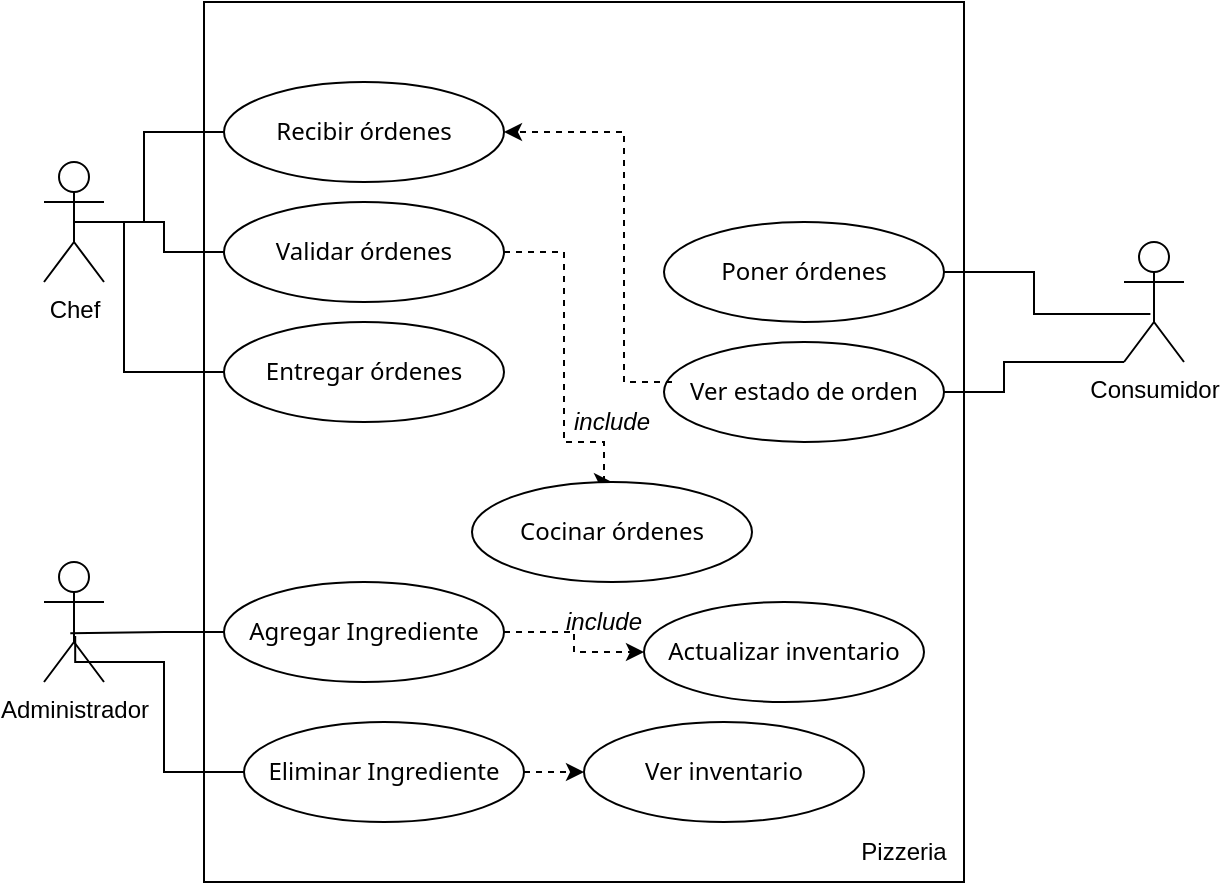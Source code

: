 <mxfile version="28.1.0">
  <diagram name="Página-1" id="AgpNqbNMFJqH-Jol_Hba">
    <mxGraphModel dx="1042" dy="562" grid="1" gridSize="10" guides="1" tooltips="1" connect="1" arrows="1" fold="1" page="1" pageScale="1" pageWidth="827" pageHeight="1169" math="0" shadow="0">
      <root>
        <mxCell id="0" />
        <mxCell id="1" parent="0" />
        <mxCell id="HexusVjZV8E5QIdGBvdf-1" value="Administrador" style="shape=umlActor;verticalLabelPosition=bottom;verticalAlign=top;html=1;" parent="1" vertex="1">
          <mxGeometry x="160" y="320" width="30" height="60" as="geometry" />
        </mxCell>
        <mxCell id="HexusVjZV8E5QIdGBvdf-2" value="Consumidor" style="shape=umlActor;verticalLabelPosition=bottom;verticalAlign=top;html=1;" parent="1" vertex="1">
          <mxGeometry x="700" y="160" width="30" height="60" as="geometry" />
        </mxCell>
        <mxCell id="HexusVjZV8E5QIdGBvdf-3" value="Chef" style="shape=umlActor;verticalLabelPosition=bottom;verticalAlign=top;html=1;" parent="1" vertex="1">
          <mxGeometry x="160" y="120" width="30" height="60" as="geometry" />
        </mxCell>
        <mxCell id="HexusVjZV8E5QIdGBvdf-5" value="" style="rounded=0;whiteSpace=wrap;html=1;" parent="1" vertex="1">
          <mxGeometry x="240" y="40" width="380" height="440" as="geometry" />
        </mxCell>
        <mxCell id="HexusVjZV8E5QIdGBvdf-9" value="&lt;span style=&quot;font-family: Aptos, &amp;quot;Segoe UI&amp;quot;, &amp;quot;Helvetica Neue&amp;quot;, sans-serif; text-align: left; white-space-collapse: preserve;&quot;&gt;&lt;font&gt;Recibir órdenes&lt;/font&gt;&lt;/span&gt;" style="ellipse;whiteSpace=wrap;html=1;" parent="1" vertex="1">
          <mxGeometry x="250" y="80" width="140" height="50" as="geometry" />
        </mxCell>
        <mxCell id="HexusVjZV8E5QIdGBvdf-31" style="edgeStyle=orthogonalEdgeStyle;rounded=0;orthogonalLoop=1;jettySize=auto;html=1;exitX=1;exitY=0.5;exitDx=0;exitDy=0;dashed=1;entryX=0.5;entryY=0;entryDx=0;entryDy=0;" parent="1" source="HexusVjZV8E5QIdGBvdf-10" target="Cc14lKlPuZkzVgT7gLPL-1" edge="1">
          <mxGeometry relative="1" as="geometry">
            <mxPoint x="530" y="310" as="targetPoint" />
            <Array as="points">
              <mxPoint x="420" y="165" />
              <mxPoint x="420" y="260" />
              <mxPoint x="440" y="260" />
              <mxPoint x="440" y="280" />
            </Array>
          </mxGeometry>
        </mxCell>
        <mxCell id="HexusVjZV8E5QIdGBvdf-10" value="&lt;span style=&quot;font-family: Aptos, &amp;quot;Segoe UI&amp;quot;, &amp;quot;Helvetica Neue&amp;quot;, sans-serif; text-align: left; white-space-collapse: preserve;&quot;&gt;&lt;font&gt;Validar órdenes&lt;/font&gt;&lt;/span&gt;" style="ellipse;whiteSpace=wrap;html=1;" parent="1" vertex="1">
          <mxGeometry x="250" y="140" width="140" height="50" as="geometry" />
        </mxCell>
        <mxCell id="HexusVjZV8E5QIdGBvdf-11" value="&lt;span style=&quot;font-family: Aptos, &amp;quot;Segoe UI&amp;quot;, &amp;quot;Helvetica Neue&amp;quot;, sans-serif; text-align: left; white-space-collapse: preserve;&quot;&gt;&lt;font&gt;Entregar órdenes&lt;/font&gt;&lt;/span&gt;" style="ellipse;whiteSpace=wrap;html=1;" parent="1" vertex="1">
          <mxGeometry x="250" y="200" width="140" height="50" as="geometry" />
        </mxCell>
        <mxCell id="HexusVjZV8E5QIdGBvdf-33" style="edgeStyle=orthogonalEdgeStyle;rounded=0;orthogonalLoop=1;jettySize=auto;html=1;exitX=1;exitY=0.5;exitDx=0;exitDy=0;entryX=0;entryY=0.5;entryDx=0;entryDy=0;dashed=1;" parent="1" source="HexusVjZV8E5QIdGBvdf-12" target="HexusVjZV8E5QIdGBvdf-26" edge="1">
          <mxGeometry relative="1" as="geometry" />
        </mxCell>
        <mxCell id="HexusVjZV8E5QIdGBvdf-12" value="&lt;div style=&quot;text-align: left;&quot;&gt;&lt;font face=&quot;Aptos, Segoe UI, Helvetica Neue, sans-serif&quot;&gt;&lt;span style=&quot;white-space-collapse: preserve;&quot;&gt;Agregar Ingrediente&lt;/span&gt;&lt;/font&gt;&lt;/div&gt;" style="ellipse;whiteSpace=wrap;html=1;" parent="1" vertex="1">
          <mxGeometry x="250" y="330" width="140" height="50" as="geometry" />
        </mxCell>
        <mxCell id="HexusVjZV8E5QIdGBvdf-13" value="&lt;span style=&quot;font-family: Aptos, &amp;quot;Segoe UI&amp;quot;, &amp;quot;Helvetica Neue&amp;quot;, sans-serif; text-align: left; white-space-collapse: preserve;&quot;&gt;&lt;font&gt;Poner órdenes&lt;/font&gt;&lt;/span&gt;" style="ellipse;whiteSpace=wrap;html=1;" parent="1" vertex="1">
          <mxGeometry x="470" y="150" width="140" height="50" as="geometry" />
        </mxCell>
        <mxCell id="HexusVjZV8E5QIdGBvdf-17" style="edgeStyle=orthogonalEdgeStyle;rounded=0;orthogonalLoop=1;jettySize=auto;html=1;exitX=0;exitY=0.5;exitDx=0;exitDy=0;entryX=0.5;entryY=0.5;entryDx=0;entryDy=0;entryPerimeter=0;endArrow=none;endFill=0;" parent="1" source="HexusVjZV8E5QIdGBvdf-9" target="HexusVjZV8E5QIdGBvdf-3" edge="1">
          <mxGeometry relative="1" as="geometry">
            <Array as="points">
              <mxPoint x="210" y="105" />
              <mxPoint x="210" y="150" />
            </Array>
          </mxGeometry>
        </mxCell>
        <mxCell id="HexusVjZV8E5QIdGBvdf-18" style="edgeStyle=orthogonalEdgeStyle;rounded=0;orthogonalLoop=1;jettySize=auto;html=1;exitX=0;exitY=0.5;exitDx=0;exitDy=0;entryX=0.5;entryY=0.5;entryDx=0;entryDy=0;entryPerimeter=0;endArrow=none;endFill=0;" parent="1" source="HexusVjZV8E5QIdGBvdf-10" target="HexusVjZV8E5QIdGBvdf-3" edge="1">
          <mxGeometry relative="1" as="geometry" />
        </mxCell>
        <mxCell id="HexusVjZV8E5QIdGBvdf-19" style="edgeStyle=orthogonalEdgeStyle;rounded=0;orthogonalLoop=1;jettySize=auto;html=1;exitX=0;exitY=0.5;exitDx=0;exitDy=0;entryX=0.5;entryY=0.5;entryDx=0;entryDy=0;entryPerimeter=0;endArrow=none;endFill=0;" parent="1" source="HexusVjZV8E5QIdGBvdf-11" target="HexusVjZV8E5QIdGBvdf-3" edge="1">
          <mxGeometry relative="1" as="geometry">
            <Array as="points">
              <mxPoint x="200" y="225" />
              <mxPoint x="200" y="150" />
            </Array>
          </mxGeometry>
        </mxCell>
        <mxCell id="HexusVjZV8E5QIdGBvdf-20" style="edgeStyle=orthogonalEdgeStyle;rounded=0;orthogonalLoop=1;jettySize=auto;html=1;exitX=0;exitY=0.5;exitDx=0;exitDy=0;entryX=0.438;entryY=0.593;entryDx=0;entryDy=0;entryPerimeter=0;endArrow=none;endFill=0;" parent="1" source="HexusVjZV8E5QIdGBvdf-12" target="HexusVjZV8E5QIdGBvdf-1" edge="1">
          <mxGeometry relative="1" as="geometry" />
        </mxCell>
        <mxCell id="HexusVjZV8E5QIdGBvdf-21" style="edgeStyle=orthogonalEdgeStyle;rounded=0;orthogonalLoop=1;jettySize=auto;html=1;exitX=1;exitY=0.5;exitDx=0;exitDy=0;entryX=0.44;entryY=0.6;entryDx=0;entryDy=0;entryPerimeter=0;endArrow=none;endFill=0;" parent="1" source="HexusVjZV8E5QIdGBvdf-13" target="HexusVjZV8E5QIdGBvdf-2" edge="1">
          <mxGeometry relative="1" as="geometry" />
        </mxCell>
        <mxCell id="HexusVjZV8E5QIdGBvdf-22" value="Pizzeria" style="text;html=1;align=center;verticalAlign=middle;whiteSpace=wrap;rounded=0;" parent="1" vertex="1">
          <mxGeometry x="560" y="450" width="60" height="30" as="geometry" />
        </mxCell>
        <mxCell id="HexusVjZV8E5QIdGBvdf-23" value="&lt;div style=&quot;text-align: left;&quot;&gt;&lt;span style=&quot;background-color: transparent; white-space-collapse: preserve;&quot;&gt;&lt;font face=&quot;Aptos, Segoe UI, Helvetica Neue, sans-serif&quot;&gt;Ver estado de orden&lt;/font&gt;&lt;/span&gt;&lt;/div&gt;" style="ellipse;whiteSpace=wrap;html=1;" parent="1" vertex="1">
          <mxGeometry x="470" y="210" width="140" height="50" as="geometry" />
        </mxCell>
        <mxCell id="Cc14lKlPuZkzVgT7gLPL-4" style="edgeStyle=orthogonalEdgeStyle;rounded=0;orthogonalLoop=1;jettySize=auto;html=1;exitX=1;exitY=0.5;exitDx=0;exitDy=0;entryX=0;entryY=0.5;entryDx=0;entryDy=0;dashed=1;" edge="1" parent="1" source="HexusVjZV8E5QIdGBvdf-24" target="Cc14lKlPuZkzVgT7gLPL-3">
          <mxGeometry relative="1" as="geometry" />
        </mxCell>
        <mxCell id="HexusVjZV8E5QIdGBvdf-24" value="&lt;div style=&quot;text-align: left;&quot;&gt;&lt;font face=&quot;Aptos, Segoe UI, Helvetica Neue, sans-serif&quot;&gt;&lt;span style=&quot;white-space-collapse: preserve;&quot;&gt;Eliminar Ingrediente&lt;/span&gt;&lt;/font&gt;&lt;/div&gt;" style="ellipse;whiteSpace=wrap;html=1;" parent="1" vertex="1">
          <mxGeometry x="260" y="400" width="140" height="50" as="geometry" />
        </mxCell>
        <mxCell id="HexusVjZV8E5QIdGBvdf-25" style="edgeStyle=orthogonalEdgeStyle;rounded=0;orthogonalLoop=1;jettySize=auto;html=1;exitX=0;exitY=0.5;exitDx=0;exitDy=0;entryX=0.52;entryY=0.617;entryDx=0;entryDy=0;entryPerimeter=0;endArrow=none;endFill=0;" parent="1" source="HexusVjZV8E5QIdGBvdf-24" target="HexusVjZV8E5QIdGBvdf-1" edge="1">
          <mxGeometry relative="1" as="geometry">
            <Array as="points">
              <mxPoint x="220" y="425" />
              <mxPoint x="220" y="370" />
              <mxPoint x="176" y="370" />
            </Array>
          </mxGeometry>
        </mxCell>
        <mxCell id="HexusVjZV8E5QIdGBvdf-26" value="&lt;div style=&quot;text-align: left;&quot;&gt;&lt;font face=&quot;Aptos, Segoe UI, Helvetica Neue, sans-serif&quot;&gt;&lt;span style=&quot;white-space-collapse: preserve;&quot;&gt;Actualizar inventario&lt;/span&gt;&lt;/font&gt;&lt;/div&gt;" style="ellipse;whiteSpace=wrap;html=1;" parent="1" vertex="1">
          <mxGeometry x="460" y="340" width="140" height="50" as="geometry" />
        </mxCell>
        <mxCell id="HexusVjZV8E5QIdGBvdf-28" style="edgeStyle=orthogonalEdgeStyle;rounded=0;orthogonalLoop=1;jettySize=auto;html=1;exitX=1;exitY=0.5;exitDx=0;exitDy=0;entryX=0;entryY=1;entryDx=0;entryDy=0;entryPerimeter=0;endArrow=none;endFill=0;" parent="1" source="HexusVjZV8E5QIdGBvdf-23" target="HexusVjZV8E5QIdGBvdf-2" edge="1">
          <mxGeometry relative="1" as="geometry">
            <Array as="points">
              <mxPoint x="640" y="235" />
              <mxPoint x="640" y="220" />
            </Array>
          </mxGeometry>
        </mxCell>
        <mxCell id="Cc14lKlPuZkzVgT7gLPL-2" style="edgeStyle=orthogonalEdgeStyle;rounded=0;orthogonalLoop=1;jettySize=auto;html=1;exitX=1;exitY=0;exitDx=0;exitDy=0;entryX=1;entryY=0.5;entryDx=0;entryDy=0;dashed=1;" edge="1" parent="1" source="HexusVjZV8E5QIdGBvdf-35" target="HexusVjZV8E5QIdGBvdf-9">
          <mxGeometry relative="1" as="geometry">
            <Array as="points">
              <mxPoint x="450" y="230" />
              <mxPoint x="450" y="105" />
            </Array>
          </mxGeometry>
        </mxCell>
        <mxCell id="HexusVjZV8E5QIdGBvdf-35" value="&lt;i&gt;include&lt;/i&gt;" style="text;html=1;align=center;verticalAlign=middle;whiteSpace=wrap;rounded=0;" parent="1" vertex="1">
          <mxGeometry x="414" y="230" width="60" height="40" as="geometry" />
        </mxCell>
        <mxCell id="HexusVjZV8E5QIdGBvdf-36" value="&lt;i&gt;include&lt;/i&gt;" style="text;html=1;align=center;verticalAlign=middle;whiteSpace=wrap;rounded=0;" parent="1" vertex="1">
          <mxGeometry x="410" y="330" width="60" height="40" as="geometry" />
        </mxCell>
        <mxCell id="Cc14lKlPuZkzVgT7gLPL-1" value="&lt;div style=&quot;text-align: left;&quot;&gt;&lt;font face=&quot;Aptos, Segoe UI, Helvetica Neue, sans-serif&quot;&gt;&lt;span style=&quot;white-space-collapse: preserve;&quot;&gt;Cocinar órdenes&lt;/span&gt;&lt;/font&gt;&lt;/div&gt;" style="ellipse;whiteSpace=wrap;html=1;" vertex="1" parent="1">
          <mxGeometry x="374" y="280" width="140" height="50" as="geometry" />
        </mxCell>
        <mxCell id="Cc14lKlPuZkzVgT7gLPL-3" value="&lt;div style=&quot;text-align: left;&quot;&gt;&lt;font face=&quot;Aptos, Segoe UI, Helvetica Neue, sans-serif&quot;&gt;&lt;span style=&quot;white-space-collapse: preserve;&quot;&gt;Ver inventario&lt;/span&gt;&lt;/font&gt;&lt;/div&gt;" style="ellipse;whiteSpace=wrap;html=1;" vertex="1" parent="1">
          <mxGeometry x="430" y="400" width="140" height="50" as="geometry" />
        </mxCell>
      </root>
    </mxGraphModel>
  </diagram>
</mxfile>
